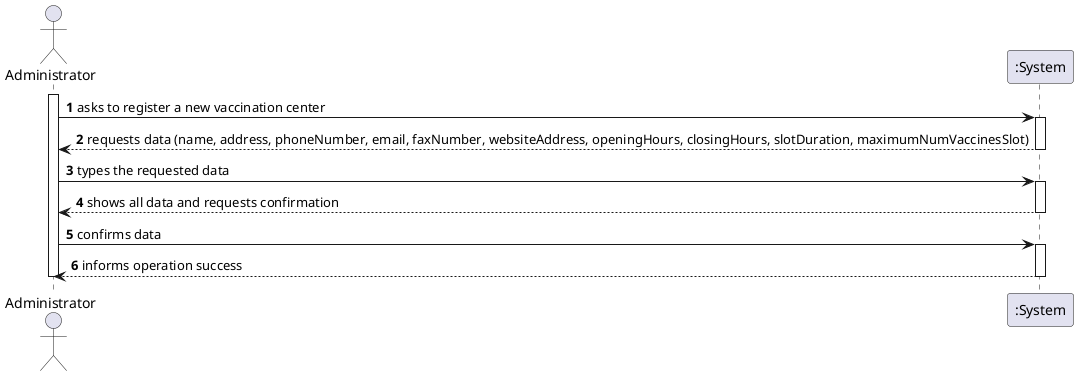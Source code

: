 @startuml
autonumber
actor "Administrator" as Admin

activate Admin
Admin -> ":System" : asks to register a new vaccination center
activate ":System"
":System" --> Admin : requests data (name, address, phoneNumber, email, faxNumber, websiteAddress, openingHours, closingHours, slotDuration, maximumNumVaccinesSlot)
deactivate ":System"

Admin -> ":System" : types the requested data
activate ":System"
":System" --> Admin : shows all data and requests confirmation
deactivate ":System"

Admin -> ":System" : confirms data
activate ":System"
":System" --> Admin : informs operation success
deactivate ":System"

deactivate Admin

@enduml